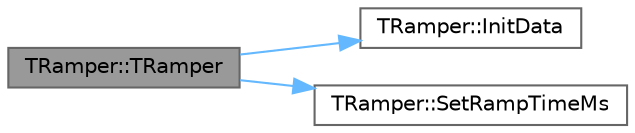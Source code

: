 digraph "TRamper::TRamper"
{
 // INTERACTIVE_SVG=YES
 // LATEX_PDF_SIZE
  bgcolor="transparent";
  edge [fontname=Helvetica,fontsize=10,labelfontname=Helvetica,labelfontsize=10];
  node [fontname=Helvetica,fontsize=10,shape=box,height=0.2,width=0.4];
  rankdir="LR";
  Node1 [id="Node000001",label="TRamper::TRamper",height=0.2,width=0.4,color="gray40", fillcolor="grey60", style="filled", fontcolor="black",tooltip=" "];
  Node1 -> Node2 [id="edge1_Node000001_Node000002",color="steelblue1",style="solid",tooltip=" "];
  Node2 [id="Node000002",label="TRamper::InitData",height=0.2,width=0.4,color="grey40", fillcolor="white", style="filled",URL="$db/dbf/classTRamper.html#a0bb4f5331f7fa0f12ee094c8deba3ddc",tooltip=" "];
  Node1 -> Node3 [id="edge2_Node000001_Node000003",color="steelblue1",style="solid",tooltip=" "];
  Node3 [id="Node000003",label="TRamper::SetRampTimeMs",height=0.2,width=0.4,color="grey40", fillcolor="white", style="filled",URL="$db/dbf/classTRamper.html#a9b81f267a179f87890b437aa9ddd720b",tooltip=" "];
}
